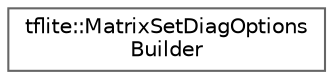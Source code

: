 digraph "Graphical Class Hierarchy"
{
 // LATEX_PDF_SIZE
  bgcolor="transparent";
  edge [fontname=Helvetica,fontsize=10,labelfontname=Helvetica,labelfontsize=10];
  node [fontname=Helvetica,fontsize=10,shape=box,height=0.2,width=0.4];
  rankdir="LR";
  Node0 [id="Node000000",label="tflite::MatrixSetDiagOptions\lBuilder",height=0.2,width=0.4,color="grey40", fillcolor="white", style="filled",URL="$structtflite_1_1_matrix_set_diag_options_builder.html",tooltip=" "];
}
